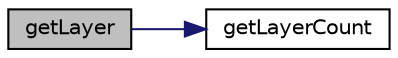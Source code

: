 digraph "getLayer"
{
  bgcolor="transparent";
  edge [fontname="Helvetica",fontsize="10",labelfontname="Helvetica",labelfontsize="10"];
  node [fontname="Helvetica",fontsize="10",shape=record];
  rankdir="LR";
  Node1 [label="getLayer",height=0.2,width=0.4,color="black", fillcolor="grey75", style="filled" fontcolor="black"];
  Node1 -> Node2 [color="midnightblue",fontsize="10",style="solid",fontname="Helvetica"];
  Node2 [label="getLayerCount",height=0.2,width=0.4,color="black",URL="$classvman_1_1_volume.html#aef946f3e09723b94cd86f7aab100c181",tooltip="Is thread safe."];
}
